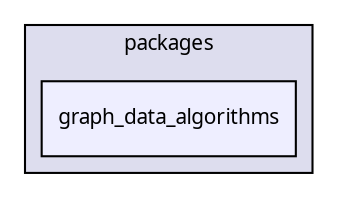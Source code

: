 digraph "packages/graph/packages/graph_data/packages/graph_data_algorithms/" {
  compound=true
  node [ fontsize="10", fontname="FreeSans.ttf"];
  edge [ labelfontsize="10", labelfontname="FreeSans.ttf"];
  subgraph clusterdir_30c1d2fe0a3e23b90a7ad4351fc42f24 {
    graph [ bgcolor="#ddddee", pencolor="black", label="packages" fontname="FreeSans.ttf", fontsize="10", URL="dir_30c1d2fe0a3e23b90a7ad4351fc42f24.html"]
  dir_95156cd8feda30360b4f1a4870c2fb43 [shape=box, label="graph_data_algorithms", style="filled", fillcolor="#eeeeff", pencolor="black", URL="dir_95156cd8feda30360b4f1a4870c2fb43.html"];
  }
}
